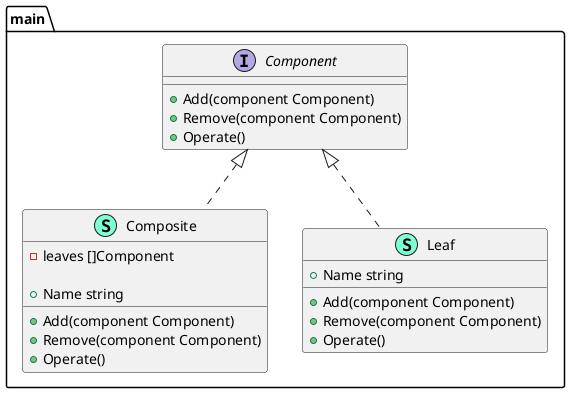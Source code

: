 @startuml
namespace main {
    interface Component  {
        + Add(component Component) 
        + Remove(component Component) 
        + Operate() 

    }
    class Composite << (S,Aquamarine) >> {
        - leaves []Component

        + Name string

        + Add(component Component) 
        + Remove(component Component) 
        + Operate() 

    }
    class Leaf << (S,Aquamarine) >> {
        + Name string

        + Add(component Component) 
        + Remove(component Component) 
        + Operate() 

    }
}

"main.Component" <|.. "main.Composite"
"main.Component" <|.. "main.Leaf"

@enduml
